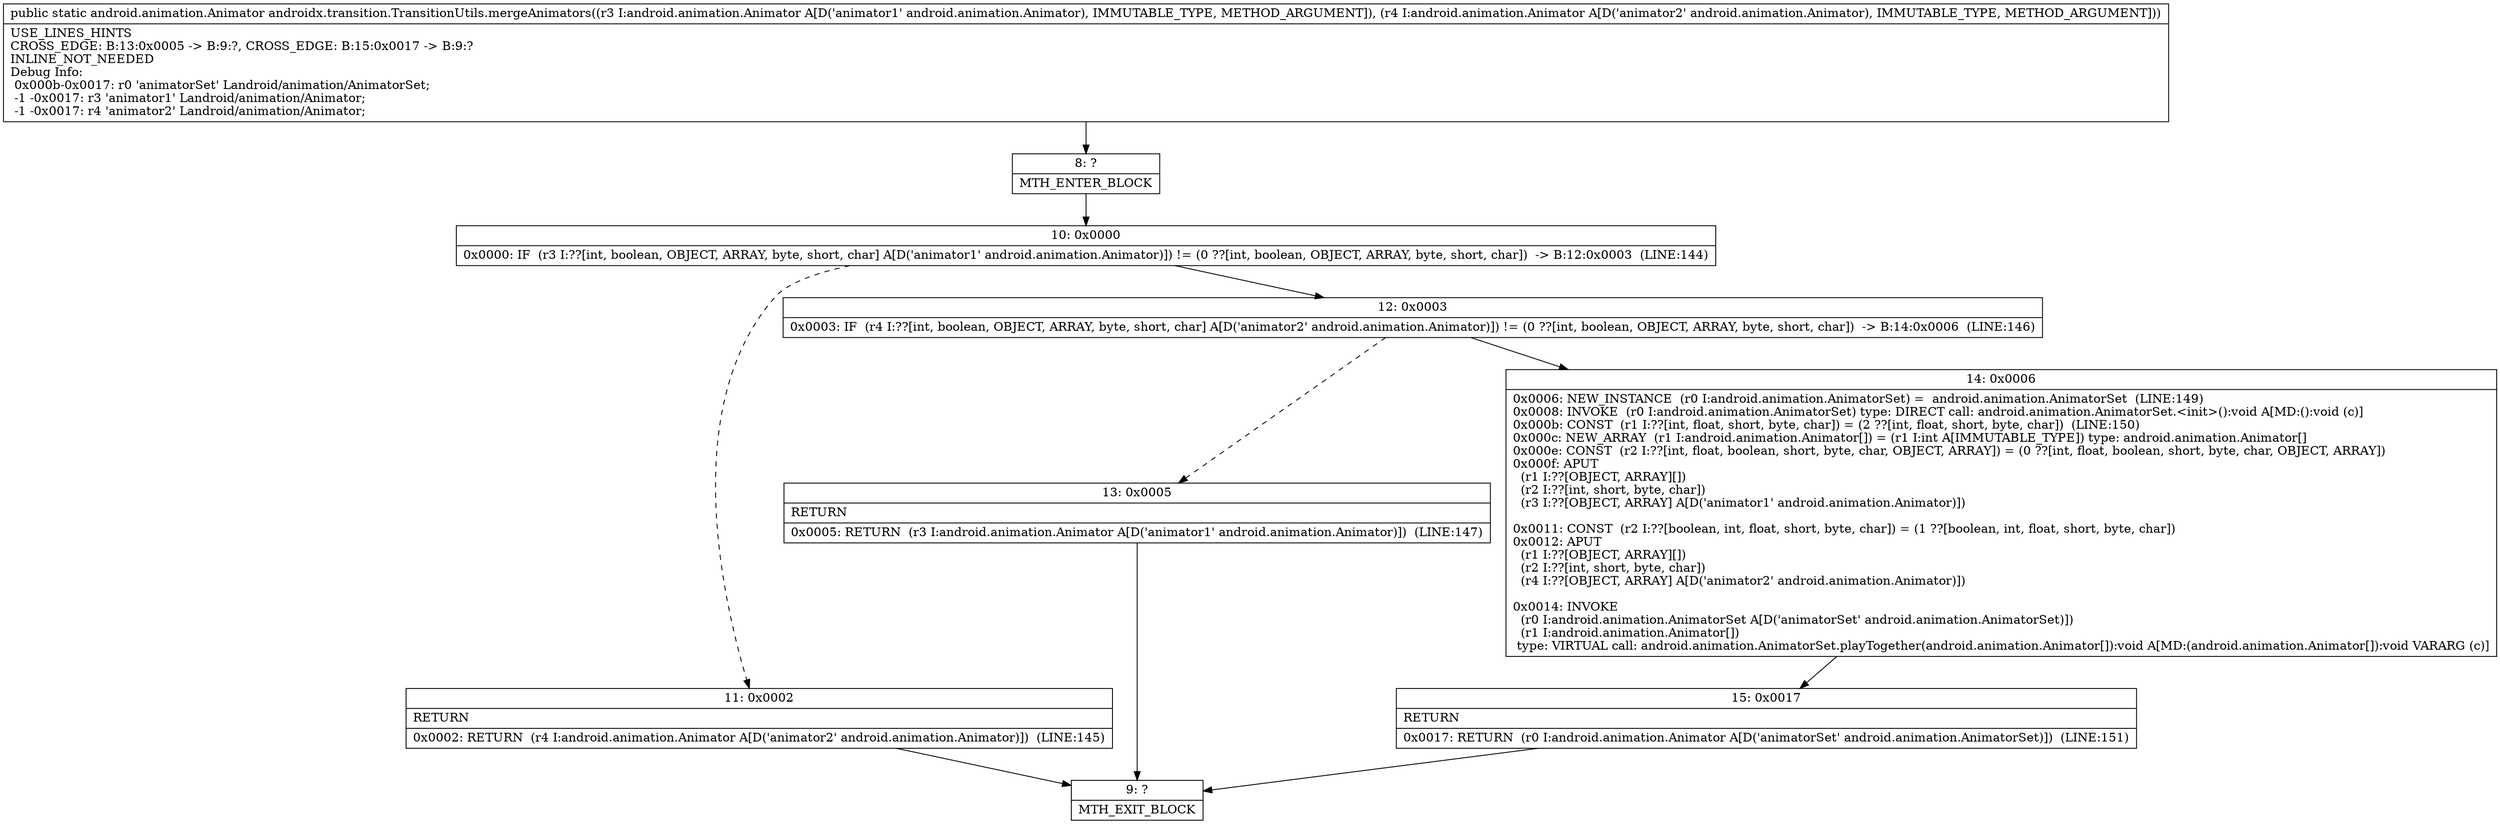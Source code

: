 digraph "CFG forandroidx.transition.TransitionUtils.mergeAnimators(Landroid\/animation\/Animator;Landroid\/animation\/Animator;)Landroid\/animation\/Animator;" {
Node_8 [shape=record,label="{8\:\ ?|MTH_ENTER_BLOCK\l}"];
Node_10 [shape=record,label="{10\:\ 0x0000|0x0000: IF  (r3 I:??[int, boolean, OBJECT, ARRAY, byte, short, char] A[D('animator1' android.animation.Animator)]) != (0 ??[int, boolean, OBJECT, ARRAY, byte, short, char])  \-\> B:12:0x0003  (LINE:144)\l}"];
Node_11 [shape=record,label="{11\:\ 0x0002|RETURN\l|0x0002: RETURN  (r4 I:android.animation.Animator A[D('animator2' android.animation.Animator)])  (LINE:145)\l}"];
Node_9 [shape=record,label="{9\:\ ?|MTH_EXIT_BLOCK\l}"];
Node_12 [shape=record,label="{12\:\ 0x0003|0x0003: IF  (r4 I:??[int, boolean, OBJECT, ARRAY, byte, short, char] A[D('animator2' android.animation.Animator)]) != (0 ??[int, boolean, OBJECT, ARRAY, byte, short, char])  \-\> B:14:0x0006  (LINE:146)\l}"];
Node_13 [shape=record,label="{13\:\ 0x0005|RETURN\l|0x0005: RETURN  (r3 I:android.animation.Animator A[D('animator1' android.animation.Animator)])  (LINE:147)\l}"];
Node_14 [shape=record,label="{14\:\ 0x0006|0x0006: NEW_INSTANCE  (r0 I:android.animation.AnimatorSet) =  android.animation.AnimatorSet  (LINE:149)\l0x0008: INVOKE  (r0 I:android.animation.AnimatorSet) type: DIRECT call: android.animation.AnimatorSet.\<init\>():void A[MD:():void (c)]\l0x000b: CONST  (r1 I:??[int, float, short, byte, char]) = (2 ??[int, float, short, byte, char])  (LINE:150)\l0x000c: NEW_ARRAY  (r1 I:android.animation.Animator[]) = (r1 I:int A[IMMUTABLE_TYPE]) type: android.animation.Animator[] \l0x000e: CONST  (r2 I:??[int, float, boolean, short, byte, char, OBJECT, ARRAY]) = (0 ??[int, float, boolean, short, byte, char, OBJECT, ARRAY]) \l0x000f: APUT  \l  (r1 I:??[OBJECT, ARRAY][])\l  (r2 I:??[int, short, byte, char])\l  (r3 I:??[OBJECT, ARRAY] A[D('animator1' android.animation.Animator)])\l \l0x0011: CONST  (r2 I:??[boolean, int, float, short, byte, char]) = (1 ??[boolean, int, float, short, byte, char]) \l0x0012: APUT  \l  (r1 I:??[OBJECT, ARRAY][])\l  (r2 I:??[int, short, byte, char])\l  (r4 I:??[OBJECT, ARRAY] A[D('animator2' android.animation.Animator)])\l \l0x0014: INVOKE  \l  (r0 I:android.animation.AnimatorSet A[D('animatorSet' android.animation.AnimatorSet)])\l  (r1 I:android.animation.Animator[])\l type: VIRTUAL call: android.animation.AnimatorSet.playTogether(android.animation.Animator[]):void A[MD:(android.animation.Animator[]):void VARARG (c)]\l}"];
Node_15 [shape=record,label="{15\:\ 0x0017|RETURN\l|0x0017: RETURN  (r0 I:android.animation.Animator A[D('animatorSet' android.animation.AnimatorSet)])  (LINE:151)\l}"];
MethodNode[shape=record,label="{public static android.animation.Animator androidx.transition.TransitionUtils.mergeAnimators((r3 I:android.animation.Animator A[D('animator1' android.animation.Animator), IMMUTABLE_TYPE, METHOD_ARGUMENT]), (r4 I:android.animation.Animator A[D('animator2' android.animation.Animator), IMMUTABLE_TYPE, METHOD_ARGUMENT]))  | USE_LINES_HINTS\lCROSS_EDGE: B:13:0x0005 \-\> B:9:?, CROSS_EDGE: B:15:0x0017 \-\> B:9:?\lINLINE_NOT_NEEDED\lDebug Info:\l  0x000b\-0x0017: r0 'animatorSet' Landroid\/animation\/AnimatorSet;\l  \-1 \-0x0017: r3 'animator1' Landroid\/animation\/Animator;\l  \-1 \-0x0017: r4 'animator2' Landroid\/animation\/Animator;\l}"];
MethodNode -> Node_8;Node_8 -> Node_10;
Node_10 -> Node_11[style=dashed];
Node_10 -> Node_12;
Node_11 -> Node_9;
Node_12 -> Node_13[style=dashed];
Node_12 -> Node_14;
Node_13 -> Node_9;
Node_14 -> Node_15;
Node_15 -> Node_9;
}

